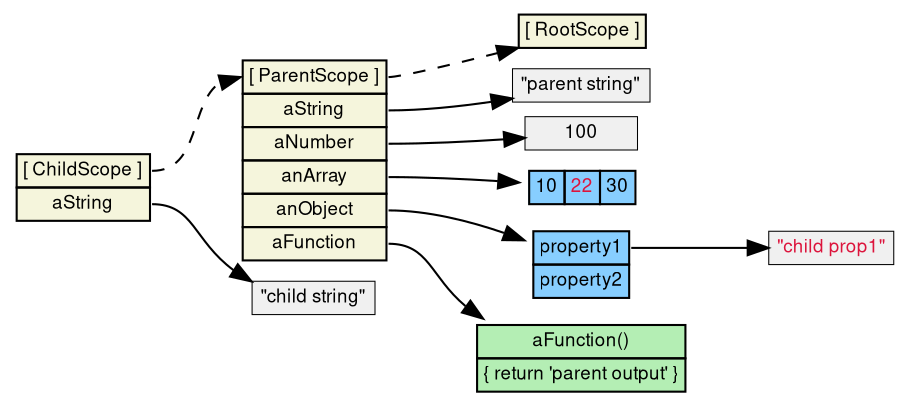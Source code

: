 digraph d {
	rankdir=LR
	nodesep=0.1
	node [shape=Mrecord, fontname="Helvetica,Sans", fontsize=9, penwidth=0.5, margin="0.05, 0.04", height="0.2" ]

  /* scopes */
  node [shape=plaintext];
  root [label=<<table bgcolor="beige" border="0" cellborder="1" cellpadding="2" cellspacing="0">
  <tr><td port="proto">[ RootScope ]</td></tr></table>>]
  parent [label=<<table bgcolor="beige" border="0" cellborder="1" cellpadding="2" cellspacing="0">
  <tr><td port="proto">[ ParentScope ]</td></tr>
  <tr><td port="aString">aString</td></tr>
  <tr><td port="aNumber">aNumber</td></tr>
  <tr><td port="anArray">anArray</td></tr>
  <tr><td port="anObject">anObject</td></tr>
  <tr><td port="aFunction">aFunction</td></tr></table>>]
  child [label=<<table bgcolor="beige" border="0" cellborder="1" cellpadding="2" cellspacing="0">
  <tr><td port="cproto">[ ChildScope ]</td></tr>
  <tr><td port="aString" cellspacing="1"><font point-size="9">aString</font></td></tr></table>>]

  /* objects */
  anArray [label=<<table bgcolor="skyblue1" border="0" cellborder="1" cellpadding="2" cellspacing="0">
  <tr><td port="index0">10</td><td><font color="crimson">22</font></td><td>30</td></tr></table>>]
  anObject [label=<<table bgcolor="skyblue1" border="0" cellborder="1" cellpadding="2" cellspacing="0">
  <tr><td port="prop1">property1</td></tr>
  <tr><td port="prop2">property2</td></tr></table>>]
  
  /* functions */
  aFunction [label=<<table bgcolor="darkseagreen2" border="0" cellborder="1" cellpadding="2" cellspacing="0">
  <tr><td>aFunction()</td></tr>
  <tr><td>{ return 'parent output' }</td></tr></table>>]
  
  /* literals */
  node [fillcolor=gray94, shape=box, style=filled]
  aString [label="\"parent string\""]
  aStringC [label="\"child string\""]
  aNumber [label="100"]
  prop1 [label="\"child prop1\"", fontcolor=crimson]
  
  /* references */
  parent:proto -> root:proto [style = dashed]
  child:cproto -> parent:proto [style = dashed]
    child:aString -> aStringC
  parent:aString -> aString
  parent:aNumber -> aNumber
  parent:anArray -> anArray
  parent:anObject -> anObject
    anObject:prop1 -> prop1
  parent:aFunction -> aFunction
}
